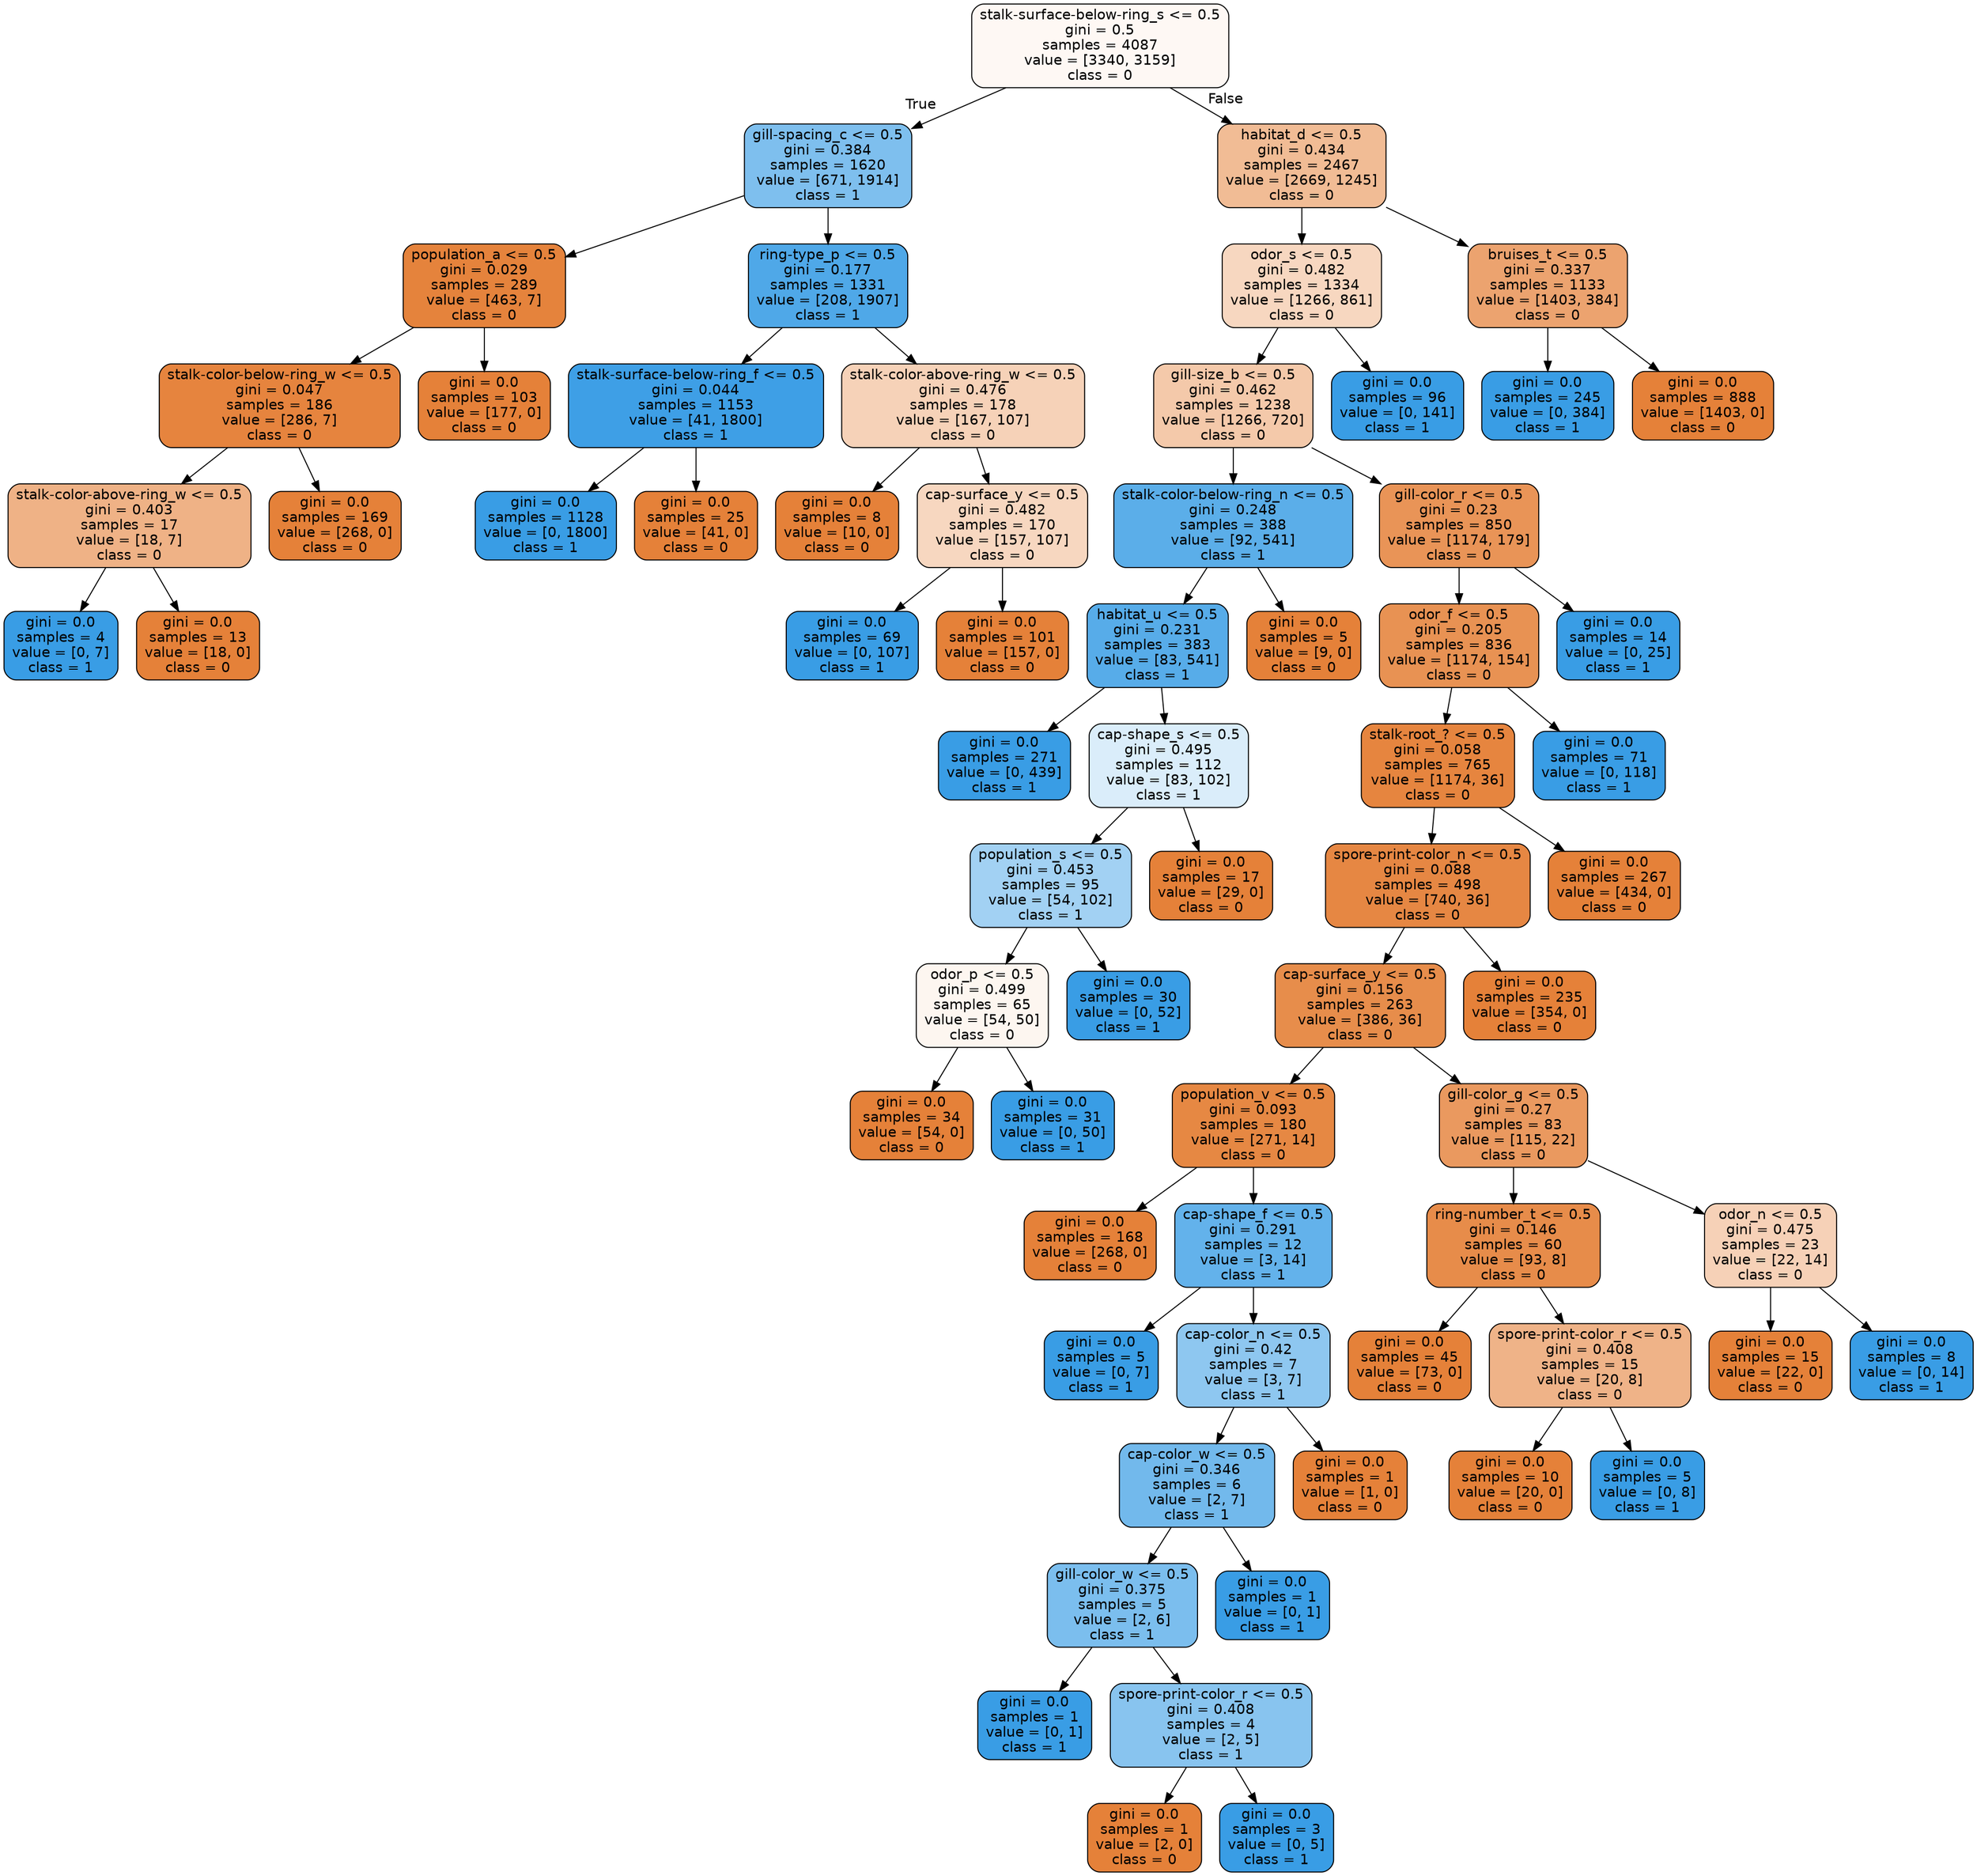 digraph Tree {
node [shape=box, style="filled, rounded", color="black", fontname="helvetica"] ;
edge [fontname="helvetica"] ;
0 [label="stalk-surface-below-ring_s <= 0.5\ngini = 0.5\nsamples = 4087\nvalue = [3340, 3159]\nclass = 0", fillcolor="#fef8f4"] ;
1 [label="gill-spacing_c <= 0.5\ngini = 0.384\nsamples = 1620\nvalue = [671, 1914]\nclass = 1", fillcolor="#7ebfee"] ;
0 -> 1 [labeldistance=2.5, labelangle=45, headlabel="True"] ;
2 [label="population_a <= 0.5\ngini = 0.029\nsamples = 289\nvalue = [463, 7]\nclass = 0", fillcolor="#e5833c"] ;
1 -> 2 ;
3 [label="stalk-color-below-ring_w <= 0.5\ngini = 0.047\nsamples = 186\nvalue = [286, 7]\nclass = 0", fillcolor="#e6843e"] ;
2 -> 3 ;
4 [label="stalk-color-above-ring_w <= 0.5\ngini = 0.403\nsamples = 17\nvalue = [18, 7]\nclass = 0", fillcolor="#efb286"] ;
3 -> 4 ;
5 [label="gini = 0.0\nsamples = 4\nvalue = [0, 7]\nclass = 1", fillcolor="#399de5"] ;
4 -> 5 ;
6 [label="gini = 0.0\nsamples = 13\nvalue = [18, 0]\nclass = 0", fillcolor="#e58139"] ;
4 -> 6 ;
7 [label="gini = 0.0\nsamples = 169\nvalue = [268, 0]\nclass = 0", fillcolor="#e58139"] ;
3 -> 7 ;
8 [label="gini = 0.0\nsamples = 103\nvalue = [177, 0]\nclass = 0", fillcolor="#e58139"] ;
2 -> 8 ;
9 [label="ring-type_p <= 0.5\ngini = 0.177\nsamples = 1331\nvalue = [208, 1907]\nclass = 1", fillcolor="#4fa8e8"] ;
1 -> 9 ;
10 [label="stalk-surface-below-ring_f <= 0.5\ngini = 0.044\nsamples = 1153\nvalue = [41, 1800]\nclass = 1", fillcolor="#3e9fe6"] ;
9 -> 10 ;
11 [label="gini = 0.0\nsamples = 1128\nvalue = [0, 1800]\nclass = 1", fillcolor="#399de5"] ;
10 -> 11 ;
12 [label="gini = 0.0\nsamples = 25\nvalue = [41, 0]\nclass = 0", fillcolor="#e58139"] ;
10 -> 12 ;
13 [label="stalk-color-above-ring_w <= 0.5\ngini = 0.476\nsamples = 178\nvalue = [167, 107]\nclass = 0", fillcolor="#f6d2b8"] ;
9 -> 13 ;
14 [label="gini = 0.0\nsamples = 8\nvalue = [10, 0]\nclass = 0", fillcolor="#e58139"] ;
13 -> 14 ;
15 [label="cap-surface_y <= 0.5\ngini = 0.482\nsamples = 170\nvalue = [157, 107]\nclass = 0", fillcolor="#f7d7c0"] ;
13 -> 15 ;
16 [label="gini = 0.0\nsamples = 69\nvalue = [0, 107]\nclass = 1", fillcolor="#399de5"] ;
15 -> 16 ;
17 [label="gini = 0.0\nsamples = 101\nvalue = [157, 0]\nclass = 0", fillcolor="#e58139"] ;
15 -> 17 ;
18 [label="habitat_d <= 0.5\ngini = 0.434\nsamples = 2467\nvalue = [2669, 1245]\nclass = 0", fillcolor="#f1bc95"] ;
0 -> 18 [labeldistance=2.5, labelangle=-45, headlabel="False"] ;
19 [label="odor_s <= 0.5\ngini = 0.482\nsamples = 1334\nvalue = [1266, 861]\nclass = 0", fillcolor="#f7d7c0"] ;
18 -> 19 ;
20 [label="gill-size_b <= 0.5\ngini = 0.462\nsamples = 1238\nvalue = [1266, 720]\nclass = 0", fillcolor="#f4c9aa"] ;
19 -> 20 ;
21 [label="stalk-color-below-ring_n <= 0.5\ngini = 0.248\nsamples = 388\nvalue = [92, 541]\nclass = 1", fillcolor="#5baee9"] ;
20 -> 21 ;
22 [label="habitat_u <= 0.5\ngini = 0.231\nsamples = 383\nvalue = [83, 541]\nclass = 1", fillcolor="#57ace9"] ;
21 -> 22 ;
23 [label="gini = 0.0\nsamples = 271\nvalue = [0, 439]\nclass = 1", fillcolor="#399de5"] ;
22 -> 23 ;
24 [label="cap-shape_s <= 0.5\ngini = 0.495\nsamples = 112\nvalue = [83, 102]\nclass = 1", fillcolor="#daedfa"] ;
22 -> 24 ;
25 [label="population_s <= 0.5\ngini = 0.453\nsamples = 95\nvalue = [54, 102]\nclass = 1", fillcolor="#a2d1f3"] ;
24 -> 25 ;
26 [label="odor_p <= 0.5\ngini = 0.499\nsamples = 65\nvalue = [54, 50]\nclass = 0", fillcolor="#fdf6f0"] ;
25 -> 26 ;
27 [label="gini = 0.0\nsamples = 34\nvalue = [54, 0]\nclass = 0", fillcolor="#e58139"] ;
26 -> 27 ;
28 [label="gini = 0.0\nsamples = 31\nvalue = [0, 50]\nclass = 1", fillcolor="#399de5"] ;
26 -> 28 ;
29 [label="gini = 0.0\nsamples = 30\nvalue = [0, 52]\nclass = 1", fillcolor="#399de5"] ;
25 -> 29 ;
30 [label="gini = 0.0\nsamples = 17\nvalue = [29, 0]\nclass = 0", fillcolor="#e58139"] ;
24 -> 30 ;
31 [label="gini = 0.0\nsamples = 5\nvalue = [9, 0]\nclass = 0", fillcolor="#e58139"] ;
21 -> 31 ;
32 [label="gill-color_r <= 0.5\ngini = 0.23\nsamples = 850\nvalue = [1174, 179]\nclass = 0", fillcolor="#e99457"] ;
20 -> 32 ;
33 [label="odor_f <= 0.5\ngini = 0.205\nsamples = 836\nvalue = [1174, 154]\nclass = 0", fillcolor="#e89253"] ;
32 -> 33 ;
34 [label="stalk-root_? <= 0.5\ngini = 0.058\nsamples = 765\nvalue = [1174, 36]\nclass = 0", fillcolor="#e6853f"] ;
33 -> 34 ;
35 [label="spore-print-color_n <= 0.5\ngini = 0.088\nsamples = 498\nvalue = [740, 36]\nclass = 0", fillcolor="#e68743"] ;
34 -> 35 ;
36 [label="cap-surface_y <= 0.5\ngini = 0.156\nsamples = 263\nvalue = [386, 36]\nclass = 0", fillcolor="#e78d4b"] ;
35 -> 36 ;
37 [label="population_v <= 0.5\ngini = 0.093\nsamples = 180\nvalue = [271, 14]\nclass = 0", fillcolor="#e68843"] ;
36 -> 37 ;
38 [label="gini = 0.0\nsamples = 168\nvalue = [268, 0]\nclass = 0", fillcolor="#e58139"] ;
37 -> 38 ;
39 [label="cap-shape_f <= 0.5\ngini = 0.291\nsamples = 12\nvalue = [3, 14]\nclass = 1", fillcolor="#63b2eb"] ;
37 -> 39 ;
40 [label="gini = 0.0\nsamples = 5\nvalue = [0, 7]\nclass = 1", fillcolor="#399de5"] ;
39 -> 40 ;
41 [label="cap-color_n <= 0.5\ngini = 0.42\nsamples = 7\nvalue = [3, 7]\nclass = 1", fillcolor="#8ec7f0"] ;
39 -> 41 ;
42 [label="cap-color_w <= 0.5\ngini = 0.346\nsamples = 6\nvalue = [2, 7]\nclass = 1", fillcolor="#72b9ec"] ;
41 -> 42 ;
43 [label="gill-color_w <= 0.5\ngini = 0.375\nsamples = 5\nvalue = [2, 6]\nclass = 1", fillcolor="#7bbeee"] ;
42 -> 43 ;
44 [label="gini = 0.0\nsamples = 1\nvalue = [0, 1]\nclass = 1", fillcolor="#399de5"] ;
43 -> 44 ;
45 [label="spore-print-color_r <= 0.5\ngini = 0.408\nsamples = 4\nvalue = [2, 5]\nclass = 1", fillcolor="#88c4ef"] ;
43 -> 45 ;
46 [label="gini = 0.0\nsamples = 1\nvalue = [2, 0]\nclass = 0", fillcolor="#e58139"] ;
45 -> 46 ;
47 [label="gini = 0.0\nsamples = 3\nvalue = [0, 5]\nclass = 1", fillcolor="#399de5"] ;
45 -> 47 ;
48 [label="gini = 0.0\nsamples = 1\nvalue = [0, 1]\nclass = 1", fillcolor="#399de5"] ;
42 -> 48 ;
49 [label="gini = 0.0\nsamples = 1\nvalue = [1, 0]\nclass = 0", fillcolor="#e58139"] ;
41 -> 49 ;
50 [label="gill-color_g <= 0.5\ngini = 0.27\nsamples = 83\nvalue = [115, 22]\nclass = 0", fillcolor="#ea995f"] ;
36 -> 50 ;
51 [label="ring-number_t <= 0.5\ngini = 0.146\nsamples = 60\nvalue = [93, 8]\nclass = 0", fillcolor="#e78c4a"] ;
50 -> 51 ;
52 [label="gini = 0.0\nsamples = 45\nvalue = [73, 0]\nclass = 0", fillcolor="#e58139"] ;
51 -> 52 ;
53 [label="spore-print-color_r <= 0.5\ngini = 0.408\nsamples = 15\nvalue = [20, 8]\nclass = 0", fillcolor="#efb388"] ;
51 -> 53 ;
54 [label="gini = 0.0\nsamples = 10\nvalue = [20, 0]\nclass = 0", fillcolor="#e58139"] ;
53 -> 54 ;
55 [label="gini = 0.0\nsamples = 5\nvalue = [0, 8]\nclass = 1", fillcolor="#399de5"] ;
53 -> 55 ;
56 [label="odor_n <= 0.5\ngini = 0.475\nsamples = 23\nvalue = [22, 14]\nclass = 0", fillcolor="#f6d1b7"] ;
50 -> 56 ;
57 [label="gini = 0.0\nsamples = 15\nvalue = [22, 0]\nclass = 0", fillcolor="#e58139"] ;
56 -> 57 ;
58 [label="gini = 0.0\nsamples = 8\nvalue = [0, 14]\nclass = 1", fillcolor="#399de5"] ;
56 -> 58 ;
59 [label="gini = 0.0\nsamples = 235\nvalue = [354, 0]\nclass = 0", fillcolor="#e58139"] ;
35 -> 59 ;
60 [label="gini = 0.0\nsamples = 267\nvalue = [434, 0]\nclass = 0", fillcolor="#e58139"] ;
34 -> 60 ;
61 [label="gini = 0.0\nsamples = 71\nvalue = [0, 118]\nclass = 1", fillcolor="#399de5"] ;
33 -> 61 ;
62 [label="gini = 0.0\nsamples = 14\nvalue = [0, 25]\nclass = 1", fillcolor="#399de5"] ;
32 -> 62 ;
63 [label="gini = 0.0\nsamples = 96\nvalue = [0, 141]\nclass = 1", fillcolor="#399de5"] ;
19 -> 63 ;
64 [label="bruises_t <= 0.5\ngini = 0.337\nsamples = 1133\nvalue = [1403, 384]\nclass = 0", fillcolor="#eca36f"] ;
18 -> 64 ;
65 [label="gini = 0.0\nsamples = 245\nvalue = [0, 384]\nclass = 1", fillcolor="#399de5"] ;
64 -> 65 ;
66 [label="gini = 0.0\nsamples = 888\nvalue = [1403, 0]\nclass = 0", fillcolor="#e58139"] ;
64 -> 66 ;
}